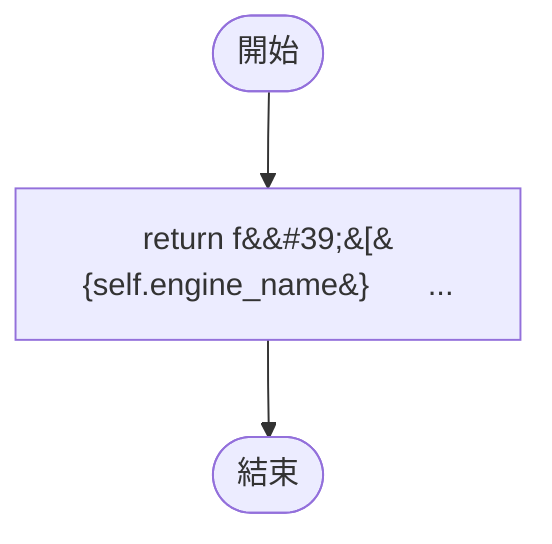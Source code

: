 flowchart TB
    n1([開始])
    n2([結束])
    n3[return f&amp;&#35;39;&#91;&#123;self.engine_name&#125;&#9...]
    n1 --> n3
    n3 --> n2